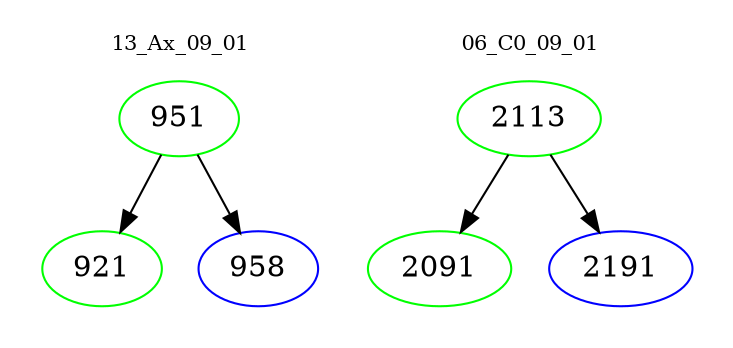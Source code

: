 digraph{
subgraph cluster_0 {
color = white
label = "13_Ax_09_01";
fontsize=10;
T0_951 [label="951", color="green"]
T0_951 -> T0_921 [color="black"]
T0_921 [label="921", color="green"]
T0_951 -> T0_958 [color="black"]
T0_958 [label="958", color="blue"]
}
subgraph cluster_1 {
color = white
label = "06_C0_09_01";
fontsize=10;
T1_2113 [label="2113", color="green"]
T1_2113 -> T1_2091 [color="black"]
T1_2091 [label="2091", color="green"]
T1_2113 -> T1_2191 [color="black"]
T1_2191 [label="2191", color="blue"]
}
}
